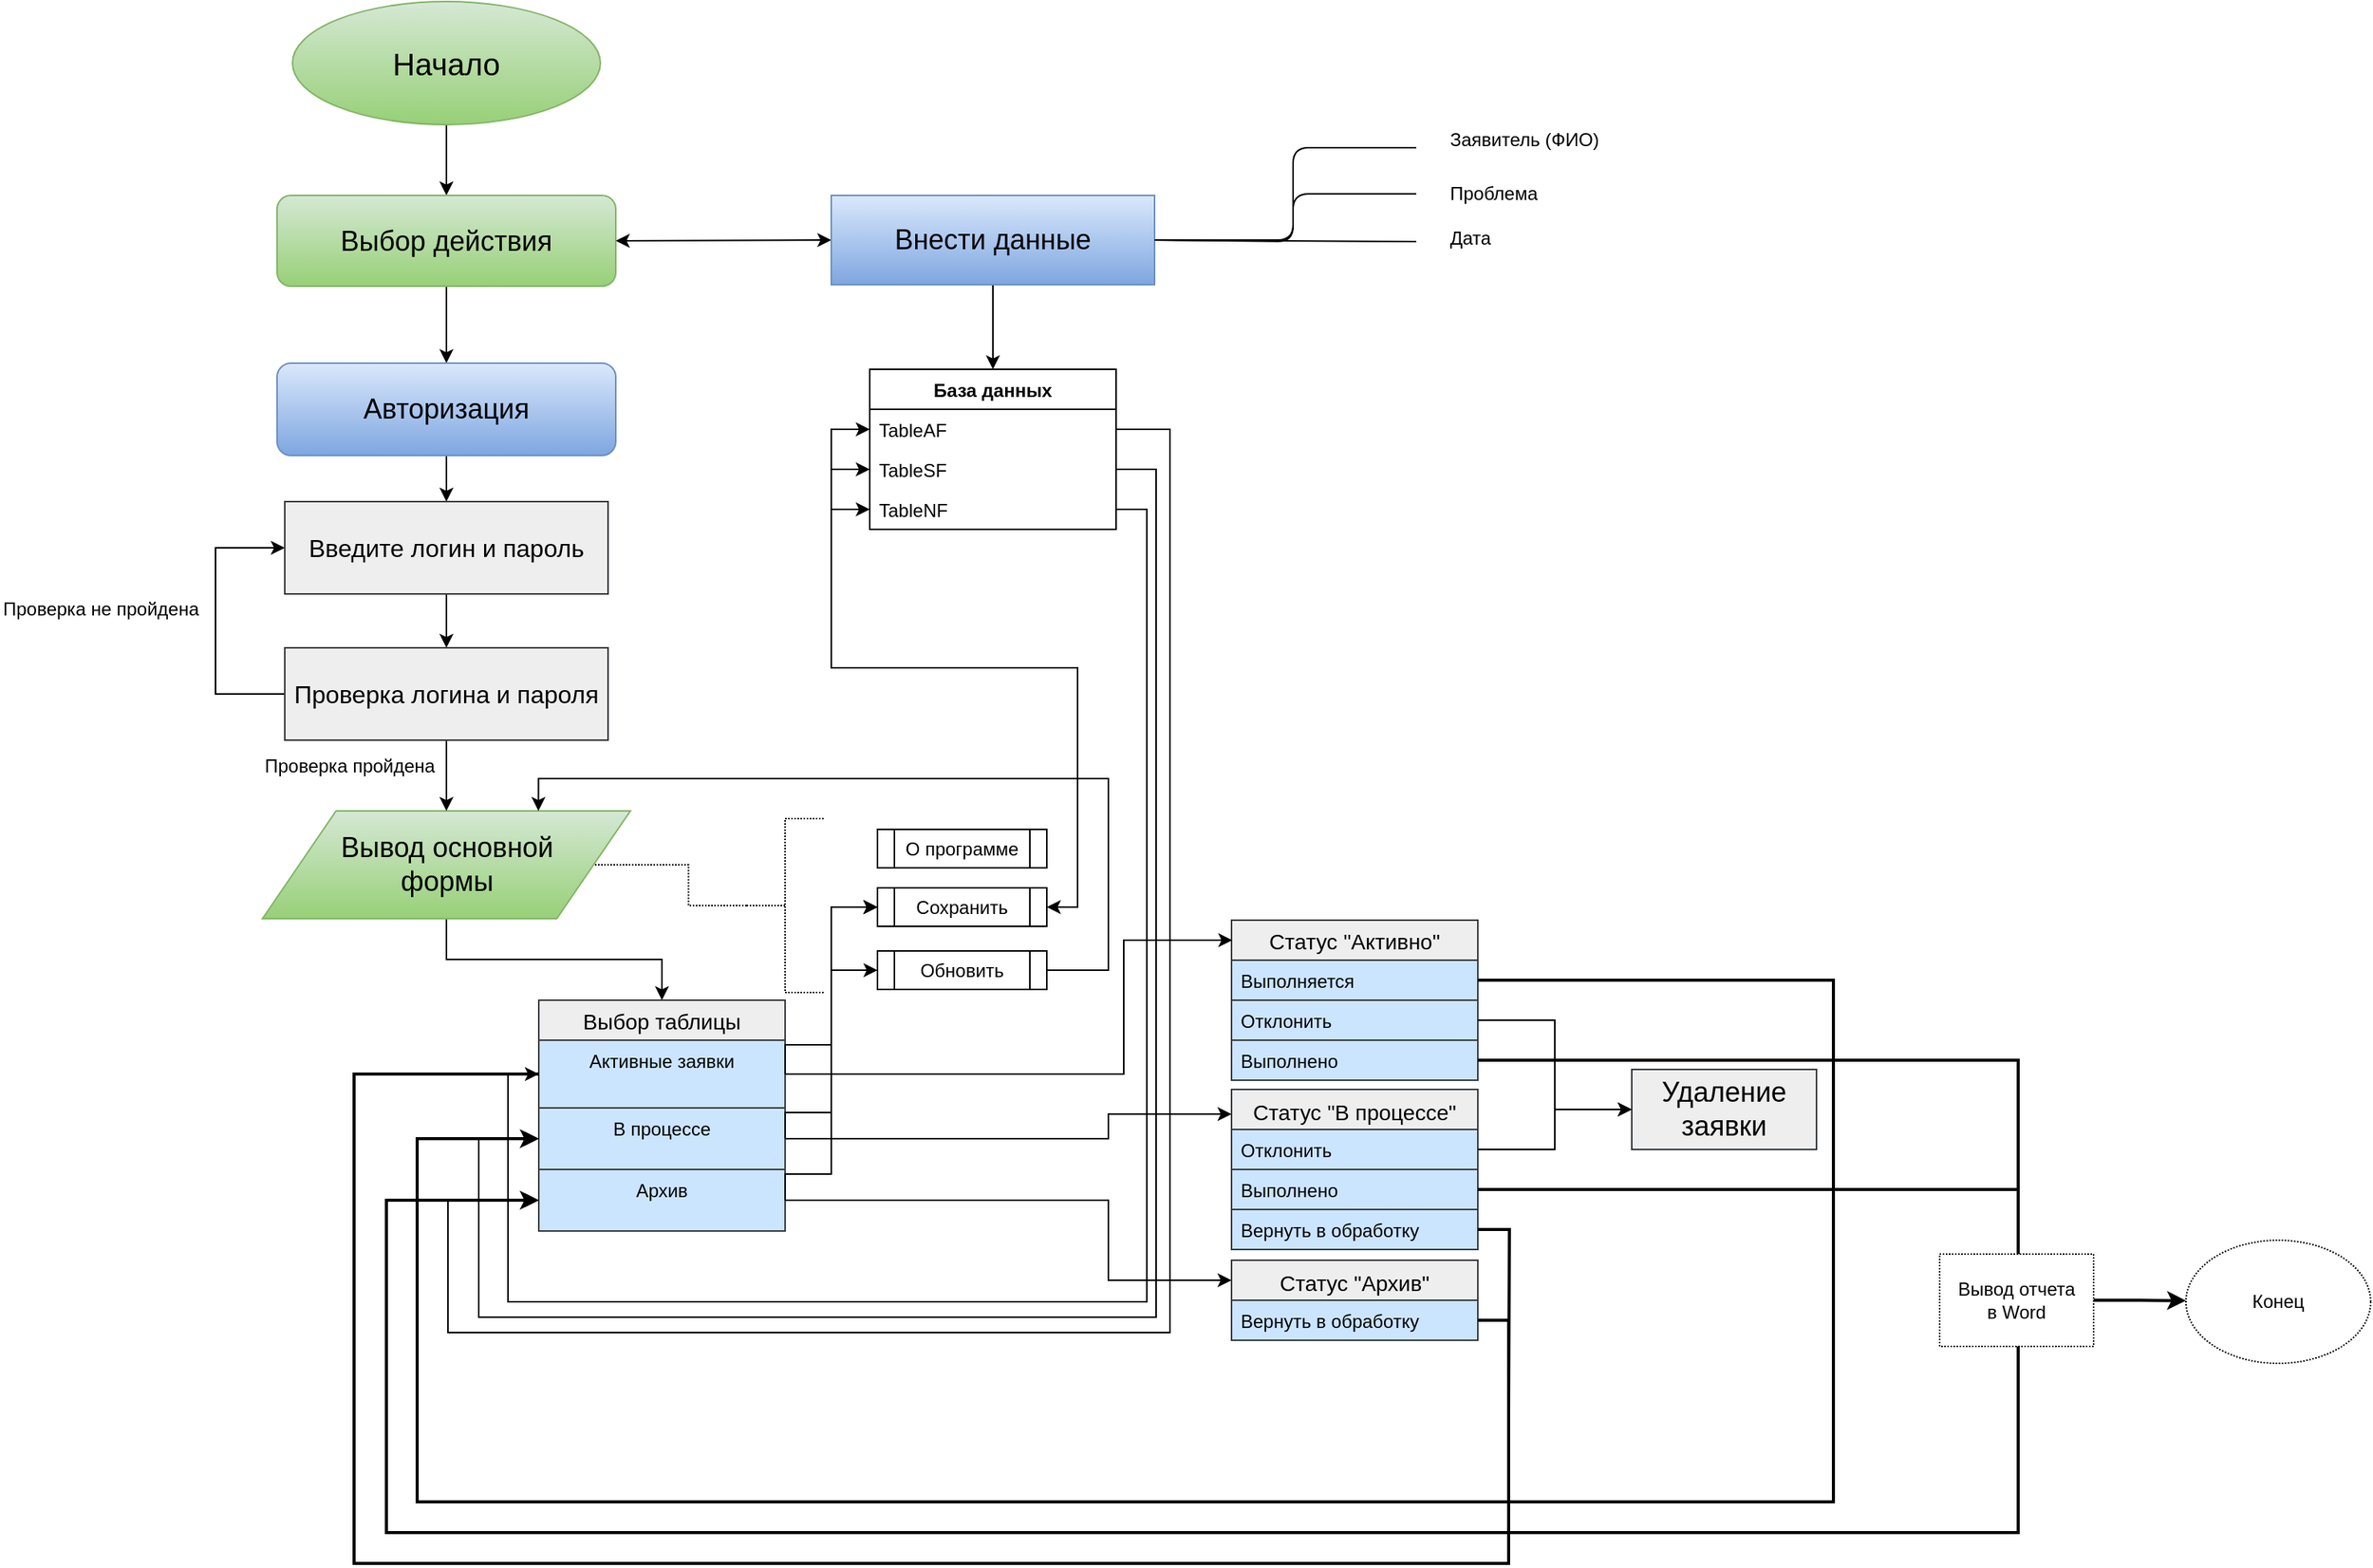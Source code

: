 <mxfile version="10.6.7" type="device"><diagram id="dej2TfiGKE3qt8pGRDCq" name="Page-1"><mxGraphModel dx="2496" dy="1422" grid="1" gridSize="10" guides="1" tooltips="1" connect="1" arrows="1" fold="1" page="1" pageScale="1" pageWidth="827" pageHeight="1169" math="0" shadow="0"><root><mxCell id="0"/><mxCell id="1" parent="0"/><mxCell id="k03VdzfrZENjksvDxaXQ-37" style="edgeStyle=orthogonalEdgeStyle;rounded=0;orthogonalLoop=1;jettySize=auto;html=1;entryX=0.5;entryY=0;entryDx=0;entryDy=0;" parent="1" source="o7rxu69AnZX5jrWFAT7h-3" target="k03VdzfrZENjksvDxaXQ-29" edge="1"><mxGeometry relative="1" as="geometry"/></mxCell><mxCell id="o7rxu69AnZX5jrWFAT7h-3" value="&lt;font style=&quot;font-size: 20px&quot;&gt;Начало&lt;/font&gt;&lt;br style=&quot;font-size: 20px&quot;&gt;" style="ellipse;whiteSpace=wrap;html=1;gradientColor=#97d077;fillColor=#d5e8d4;strokeColor=#82b366;" parent="1" vertex="1"><mxGeometry x="350" y="25" width="200" height="80" as="geometry"/></mxCell><mxCell id="k03VdzfrZENjksvDxaXQ-113" style="edgeStyle=orthogonalEdgeStyle;rounded=0;orthogonalLoop=1;jettySize=auto;html=1;exitX=0.5;exitY=1;exitDx=0;exitDy=0;entryX=0.5;entryY=0;entryDx=0;entryDy=0;fontSize=18;align=center;" parent="1" source="o7rxu69AnZX5jrWFAT7h-35" target="k03VdzfrZENjksvDxaXQ-108" edge="1"><mxGeometry relative="1" as="geometry"/></mxCell><mxCell id="o7rxu69AnZX5jrWFAT7h-35" value="&lt;font style=&quot;font-size: 18px&quot;&gt;Вывод основной&lt;br&gt;формы&lt;/font&gt;&lt;br style=&quot;font-size: 18px&quot;&gt;" style="shape=parallelogram;perimeter=parallelogramPerimeter;whiteSpace=wrap;html=1;fillColor=#d5e8d4;strokeColor=#82b366;gradientColor=#97d077;" parent="1" vertex="1"><mxGeometry x="330.5" y="551" width="239" height="70" as="geometry"/></mxCell><mxCell id="k03VdzfrZENjksvDxaXQ-48" style="edgeStyle=orthogonalEdgeStyle;rounded=0;orthogonalLoop=1;jettySize=auto;html=1;entryX=0.5;entryY=0;entryDx=0;entryDy=0;" parent="1" source="k03VdzfrZENjksvDxaXQ-29" target="k03VdzfrZENjksvDxaXQ-47" edge="1"><mxGeometry relative="1" as="geometry"/></mxCell><mxCell id="k03VdzfrZENjksvDxaXQ-29" value="&lt;font size=&quot;4&quot;&gt;Выбор действия&lt;/font&gt;" style="rounded=1;whiteSpace=wrap;html=1;fillColor=#d5e8d4;strokeColor=#82b366;gradientColor=#97d077;" parent="1" vertex="1"><mxGeometry x="340" y="151" width="220" height="59" as="geometry"/></mxCell><mxCell id="k03VdzfrZENjksvDxaXQ-38" value="" style="endArrow=classic;startArrow=classic;html=1;exitX=1;exitY=0.5;exitDx=0;exitDy=0;entryX=0;entryY=0.5;entryDx=0;entryDy=0;" parent="1" source="k03VdzfrZENjksvDxaXQ-29" target="k03VdzfrZENjksvDxaXQ-39" edge="1"><mxGeometry width="50" height="50" relative="1" as="geometry"><mxPoint x="90" y="800" as="sourcePoint"/><mxPoint x="670" y="180" as="targetPoint"/></mxGeometry></mxCell><mxCell id="mzxejKVPgkvSkiDCYV9E-25" style="edgeStyle=orthogonalEdgeStyle;rounded=0;orthogonalLoop=1;jettySize=auto;html=1;exitX=0.5;exitY=1;exitDx=0;exitDy=0;entryX=0.5;entryY=0;entryDx=0;entryDy=0;" edge="1" parent="1" source="k03VdzfrZENjksvDxaXQ-39" target="mzxejKVPgkvSkiDCYV9E-8"><mxGeometry relative="1" as="geometry"/></mxCell><mxCell id="k03VdzfrZENjksvDxaXQ-39" value="&lt;font style=&quot;font-size: 18px&quot;&gt;Внести данные&lt;/font&gt;" style="rounded=0;whiteSpace=wrap;html=1;gradientColor=#7ea6e0;fillColor=#dae8fc;strokeColor=#6c8ebf;" parent="1" vertex="1"><mxGeometry x="700" y="151" width="210" height="58" as="geometry"/></mxCell><mxCell id="k03VdzfrZENjksvDxaXQ-41" value="" style="endArrow=none;html=1;entryX=1;entryY=0.5;entryDx=0;entryDy=0;" parent="1" target="k03VdzfrZENjksvDxaXQ-39" edge="1"><mxGeometry width="50" height="50" relative="1" as="geometry"><mxPoint x="1080" y="120" as="sourcePoint"/><mxPoint x="140" y="750" as="targetPoint"/><Array as="points"><mxPoint x="1000" y="120"/><mxPoint x="1000" y="181"/></Array></mxGeometry></mxCell><mxCell id="k03VdzfrZENjksvDxaXQ-42" value="Заявитель (ФИО)&lt;br&gt;" style="text;html=1;resizable=0;points=[];autosize=1;align=left;verticalAlign=top;spacingTop=-4;" parent="1" vertex="1"><mxGeometry x="1100" y="105" width="110" height="20" as="geometry"/></mxCell><mxCell id="k03VdzfrZENjksvDxaXQ-43" value="Проблема&lt;br&gt;" style="text;html=1;resizable=0;points=[];autosize=1;align=left;verticalAlign=top;spacingTop=-4;" parent="1" vertex="1"><mxGeometry x="1100" y="140" width="70" height="20" as="geometry"/></mxCell><mxCell id="k03VdzfrZENjksvDxaXQ-44" value="Дата&lt;br&gt;" style="text;html=1;resizable=0;points=[];autosize=1;align=left;verticalAlign=top;spacingTop=-4;" parent="1" vertex="1"><mxGeometry x="1100" y="169" width="40" height="20" as="geometry"/></mxCell><mxCell id="k03VdzfrZENjksvDxaXQ-45" value="" style="endArrow=none;html=1;entryX=1;entryY=0.5;entryDx=0;entryDy=0;" parent="1" target="k03VdzfrZENjksvDxaXQ-39" edge="1"><mxGeometry width="50" height="50" relative="1" as="geometry"><mxPoint x="1080" y="150" as="sourcePoint"/><mxPoint x="140" y="750" as="targetPoint"/><Array as="points"><mxPoint x="1000" y="150"/><mxPoint x="1000" y="180"/></Array></mxGeometry></mxCell><mxCell id="k03VdzfrZENjksvDxaXQ-46" value="" style="endArrow=none;html=1;entryX=1;entryY=0.5;entryDx=0;entryDy=0;" parent="1" target="k03VdzfrZENjksvDxaXQ-39" edge="1"><mxGeometry width="50" height="50" relative="1" as="geometry"><mxPoint x="1080" y="181" as="sourcePoint"/><mxPoint x="150.0" y="760" as="targetPoint"/><Array as="points"/></mxGeometry></mxCell><mxCell id="k03VdzfrZENjksvDxaXQ-55" style="edgeStyle=orthogonalEdgeStyle;rounded=0;orthogonalLoop=1;jettySize=auto;html=1;entryX=0.5;entryY=0;entryDx=0;entryDy=0;" parent="1" source="k03VdzfrZENjksvDxaXQ-47" target="k03VdzfrZENjksvDxaXQ-49" edge="1"><mxGeometry relative="1" as="geometry"><Array as="points"/></mxGeometry></mxCell><mxCell id="k03VdzfrZENjksvDxaXQ-47" value="&lt;font style=&quot;font-size: 18px&quot;&gt;Авторизация&lt;/font&gt;&lt;br style=&quot;font-size: 18px&quot;&gt;" style="rounded=1;whiteSpace=wrap;html=1;fillColor=#dae8fc;strokeColor=#6c8ebf;gradientColor=#7ea6e0;" parent="1" vertex="1"><mxGeometry x="340" y="260" width="220" height="60" as="geometry"/></mxCell><mxCell id="k03VdzfrZENjksvDxaXQ-61" style="edgeStyle=orthogonalEdgeStyle;rounded=0;orthogonalLoop=1;jettySize=auto;html=1;entryX=0.5;entryY=0;entryDx=0;entryDy=0;" parent="1" source="k03VdzfrZENjksvDxaXQ-49" target="k03VdzfrZENjksvDxaXQ-60" edge="1"><mxGeometry relative="1" as="geometry"/></mxCell><mxCell id="k03VdzfrZENjksvDxaXQ-49" value="&lt;font style=&quot;font-size: 16px&quot;&gt;Введите логин и пароль&lt;/font&gt;" style="rounded=0;whiteSpace=wrap;html=1;fillColor=#eeeeee;strokeColor=#36393d;" parent="1" vertex="1"><mxGeometry x="345" y="350" width="210" height="60" as="geometry"/></mxCell><mxCell id="k03VdzfrZENjksvDxaXQ-62" style="edgeStyle=orthogonalEdgeStyle;rounded=0;orthogonalLoop=1;jettySize=auto;html=1;exitX=0.5;exitY=1;exitDx=0;exitDy=0;entryX=0.5;entryY=0;entryDx=0;entryDy=0;" parent="1" source="k03VdzfrZENjksvDxaXQ-60" target="o7rxu69AnZX5jrWFAT7h-35" edge="1"><mxGeometry relative="1" as="geometry"><mxPoint x="450" y="550" as="targetPoint"/></mxGeometry></mxCell><mxCell id="k03VdzfrZENjksvDxaXQ-63" style="edgeStyle=orthogonalEdgeStyle;rounded=0;orthogonalLoop=1;jettySize=auto;html=1;exitX=0;exitY=0.5;exitDx=0;exitDy=0;entryX=0;entryY=0.5;entryDx=0;entryDy=0;" parent="1" source="k03VdzfrZENjksvDxaXQ-60" target="k03VdzfrZENjksvDxaXQ-49" edge="1"><mxGeometry relative="1" as="geometry"><mxPoint x="290" y="380" as="targetPoint"/><Array as="points"><mxPoint x="300" y="475"/><mxPoint x="300" y="380"/></Array></mxGeometry></mxCell><mxCell id="k03VdzfrZENjksvDxaXQ-60" value="&lt;font style=&quot;font-size: 16px&quot;&gt;Проверка логина и пароля&lt;/font&gt;" style="rounded=0;whiteSpace=wrap;html=1;fillColor=#eeeeee;strokeColor=#36393d;" parent="1" vertex="1"><mxGeometry x="345" y="445" width="210" height="60" as="geometry"/></mxCell><mxCell id="k03VdzfrZENjksvDxaXQ-64" value="Проверка пройдена&lt;br&gt;" style="text;html=1;resizable=0;points=[];autosize=1;align=left;verticalAlign=top;spacingTop=-4;" parent="1" vertex="1"><mxGeometry x="330" y="512" width="130" height="20" as="geometry"/></mxCell><mxCell id="k03VdzfrZENjksvDxaXQ-65" value="Проверка не пройдена&lt;br&gt;" style="text;html=1;resizable=0;points=[];autosize=1;align=left;verticalAlign=top;spacingTop=-4;" parent="1" vertex="1"><mxGeometry x="160" y="410" width="140" height="20" as="geometry"/></mxCell><mxCell id="k03VdzfrZENjksvDxaXQ-108" value="Выбор таблицы" style="swimlane;fontStyle=0;childLayout=stackLayout;horizontal=1;startSize=26;fillColor=#eeeeee;horizontalStack=0;resizeParent=1;resizeParentMax=0;resizeLast=0;collapsible=1;marginBottom=0;swimlaneFillColor=#ffffff;align=center;fontSize=14;strokeColor=#36393d;" parent="1" vertex="1"><mxGeometry x="510" y="674" width="160" height="150" as="geometry"/></mxCell><mxCell id="k03VdzfrZENjksvDxaXQ-109" value="Активные заявки&#10;" style="text;strokeColor=#36393d;fillColor=#cce5ff;spacingLeft=4;spacingRight=4;overflow=hidden;rotatable=0;points=[[0,0.5],[1,0.5]];portConstraint=eastwest;fontSize=12;align=center;" parent="k03VdzfrZENjksvDxaXQ-108" vertex="1"><mxGeometry y="26" width="160" height="44" as="geometry"/></mxCell><mxCell id="k03VdzfrZENjksvDxaXQ-110" value="В процессе&#10;" style="text;strokeColor=#36393d;fillColor=#cce5ff;spacingLeft=4;spacingRight=4;overflow=hidden;rotatable=0;points=[[0,0.5],[1,0.5]];portConstraint=eastwest;fontSize=12;align=center;" parent="k03VdzfrZENjksvDxaXQ-108" vertex="1"><mxGeometry y="70" width="160" height="40" as="geometry"/></mxCell><mxCell id="k03VdzfrZENjksvDxaXQ-111" value="Архив&#10;" style="text;strokeColor=#36393d;fillColor=#cce5ff;spacingLeft=4;spacingRight=4;overflow=hidden;rotatable=0;points=[[0,0.5],[1,0.5]];portConstraint=eastwest;fontSize=12;align=center;" parent="k03VdzfrZENjksvDxaXQ-108" vertex="1"><mxGeometry y="110" width="160" height="40" as="geometry"/></mxCell><mxCell id="k03VdzfrZENjksvDxaXQ-158" value="Статус &quot;Активно&quot;" style="swimlane;fontStyle=0;childLayout=stackLayout;horizontal=1;startSize=26;fillColor=#eeeeee;horizontalStack=0;resizeParent=1;resizeParentMax=0;resizeLast=0;collapsible=1;marginBottom=0;swimlaneFillColor=#ffffff;align=center;fontSize=14;strokeColor=#36393d;" parent="1" vertex="1"><mxGeometry x="960" y="622" width="160" height="104" as="geometry"/></mxCell><mxCell id="k03VdzfrZENjksvDxaXQ-159" value="Выполняется&#10;" style="text;strokeColor=#36393d;fillColor=#cce5ff;spacingLeft=4;spacingRight=4;overflow=hidden;rotatable=0;points=[[0,0.5],[1,0.5]];portConstraint=eastwest;fontSize=12;" parent="k03VdzfrZENjksvDxaXQ-158" vertex="1"><mxGeometry y="26" width="160" height="26" as="geometry"/></mxCell><mxCell id="k03VdzfrZENjksvDxaXQ-160" value="Отклонить" style="text;strokeColor=#36393d;fillColor=#cce5ff;spacingLeft=4;spacingRight=4;overflow=hidden;rotatable=0;points=[[0,0.5],[1,0.5]];portConstraint=eastwest;fontSize=12;" parent="k03VdzfrZENjksvDxaXQ-158" vertex="1"><mxGeometry y="52" width="160" height="26" as="geometry"/></mxCell><mxCell id="k03VdzfrZENjksvDxaXQ-161" value="Выполнено&#10;" style="text;strokeColor=#36393d;fillColor=#cce5ff;spacingLeft=4;spacingRight=4;overflow=hidden;rotatable=0;points=[[0,0.5],[1,0.5]];portConstraint=eastwest;fontSize=12;" parent="k03VdzfrZENjksvDxaXQ-158" vertex="1"><mxGeometry y="78" width="160" height="26" as="geometry"/></mxCell><mxCell id="k03VdzfrZENjksvDxaXQ-165" value="Статус &quot;В процессе&quot;" style="swimlane;fontStyle=0;childLayout=stackLayout;horizontal=1;startSize=26;fillColor=#eeeeee;horizontalStack=0;resizeParent=1;resizeParentMax=0;resizeLast=0;collapsible=1;marginBottom=0;swimlaneFillColor=#ffffff;align=center;fontSize=14;strokeColor=#36393d;verticalAlign=top;" parent="1" vertex="1"><mxGeometry x="960" y="732" width="160" height="104" as="geometry"/></mxCell><mxCell id="k03VdzfrZENjksvDxaXQ-167" value="Отклонить" style="text;strokeColor=#36393d;fillColor=#cce5ff;spacingLeft=4;spacingRight=4;overflow=hidden;rotatable=0;points=[[0,0.5],[1,0.5]];portConstraint=eastwest;fontSize=12;" parent="k03VdzfrZENjksvDxaXQ-165" vertex="1"><mxGeometry y="26" width="160" height="26" as="geometry"/></mxCell><mxCell id="k03VdzfrZENjksvDxaXQ-168" value="Выполнено&#10;" style="text;strokeColor=#36393d;fillColor=#cce5ff;spacingLeft=4;spacingRight=4;overflow=hidden;rotatable=0;points=[[0,0.5],[1,0.5]];portConstraint=eastwest;fontSize=12;" parent="k03VdzfrZENjksvDxaXQ-165" vertex="1"><mxGeometry y="52" width="160" height="26" as="geometry"/></mxCell><mxCell id="k03VdzfrZENjksvDxaXQ-166" value="Вернуть в обработку" style="text;strokeColor=#36393d;fillColor=#cce5ff;spacingLeft=4;spacingRight=4;overflow=hidden;rotatable=0;points=[[0,0.5],[1,0.5]];portConstraint=eastwest;fontSize=12;" parent="k03VdzfrZENjksvDxaXQ-165" vertex="1"><mxGeometry y="78" width="160" height="26" as="geometry"/></mxCell><mxCell id="k03VdzfrZENjksvDxaXQ-179" value="Удаление заявки&lt;br&gt;" style="rounded=0;whiteSpace=wrap;html=1;fontSize=18;align=center;fillColor=#eeeeee;strokeColor=#36393d;" parent="1" vertex="1"><mxGeometry x="1220" y="719" width="120" height="52" as="geometry"/></mxCell><mxCell id="mzxejKVPgkvSkiDCYV9E-8" value="База данных" style="swimlane;fontStyle=1;align=center;verticalAlign=top;childLayout=stackLayout;horizontal=1;startSize=26;horizontalStack=0;resizeParent=1;resizeParentMax=0;resizeLast=0;collapsible=1;marginBottom=0;" vertex="1" parent="1"><mxGeometry x="725" y="264" width="160" height="104" as="geometry"/></mxCell><mxCell id="mzxejKVPgkvSkiDCYV9E-13" value="TableAF" style="text;strokeColor=none;fillColor=none;align=left;verticalAlign=top;spacingLeft=4;spacingRight=4;overflow=hidden;rotatable=0;points=[[0,0.5],[1,0.5]];portConstraint=eastwest;" vertex="1" parent="mzxejKVPgkvSkiDCYV9E-8"><mxGeometry y="26" width="160" height="26" as="geometry"/></mxCell><mxCell id="mzxejKVPgkvSkiDCYV9E-11" value="TableSF" style="text;strokeColor=none;fillColor=none;align=left;verticalAlign=top;spacingLeft=4;spacingRight=4;overflow=hidden;rotatable=0;points=[[0,0.5],[1,0.5]];portConstraint=eastwest;" vertex="1" parent="mzxejKVPgkvSkiDCYV9E-8"><mxGeometry y="52" width="160" height="26" as="geometry"/></mxCell><mxCell id="mzxejKVPgkvSkiDCYV9E-9" value="TableNF" style="text;strokeColor=none;fillColor=none;align=left;verticalAlign=top;spacingLeft=4;spacingRight=4;overflow=hidden;rotatable=0;points=[[0,0.5],[1,0.5]];portConstraint=eastwest;" vertex="1" parent="mzxejKVPgkvSkiDCYV9E-8"><mxGeometry y="78" width="160" height="26" as="geometry"/></mxCell><mxCell id="mzxejKVPgkvSkiDCYV9E-35" style="edgeStyle=orthogonalEdgeStyle;rounded=0;orthogonalLoop=1;jettySize=auto;html=1;exitX=1;exitY=0.5;exitDx=0;exitDy=0;entryX=0;entryY=0.5;entryDx=0;entryDy=0;startArrow=classic;startFill=1;endArrow=classic;endFill=1;" edge="1" parent="1" source="mzxejKVPgkvSkiDCYV9E-21" target="mzxejKVPgkvSkiDCYV9E-13"><mxGeometry relative="1" as="geometry"><Array as="points"><mxPoint x="860" y="614"/><mxPoint x="860" y="458"/><mxPoint x="700" y="458"/><mxPoint x="700" y="303"/></Array></mxGeometry></mxCell><mxCell id="mzxejKVPgkvSkiDCYV9E-21" value="Сохранить" style="shape=process;whiteSpace=wrap;html=1;backgroundOutline=1;" vertex="1" parent="1"><mxGeometry x="730" y="601" width="110" height="25" as="geometry"/></mxCell><mxCell id="mzxejKVPgkvSkiDCYV9E-34" style="edgeStyle=orthogonalEdgeStyle;rounded=0;orthogonalLoop=1;jettySize=auto;html=1;exitX=0;exitY=0.5;exitDx=0;exitDy=0;startArrow=classic;startFill=1;endArrow=none;endFill=0;" edge="1" parent="1" source="mzxejKVPgkvSkiDCYV9E-22"><mxGeometry relative="1" as="geometry"><mxPoint x="700" y="654.4" as="targetPoint"/></mxGeometry></mxCell><mxCell id="mzxejKVPgkvSkiDCYV9E-42" style="edgeStyle=orthogonalEdgeStyle;rounded=0;orthogonalLoop=1;jettySize=auto;html=1;exitX=1;exitY=0.5;exitDx=0;exitDy=0;startArrow=none;startFill=0;endArrow=classic;endFill=1;entryX=0.75;entryY=0;entryDx=0;entryDy=0;" edge="1" parent="1" source="mzxejKVPgkvSkiDCYV9E-22" target="o7rxu69AnZX5jrWFAT7h-35"><mxGeometry relative="1" as="geometry"><mxPoint x="530" y="540" as="targetPoint"/><Array as="points"><mxPoint x="880" y="655"/><mxPoint x="880" y="530"/><mxPoint x="510" y="530"/></Array></mxGeometry></mxCell><mxCell id="mzxejKVPgkvSkiDCYV9E-22" value="Обновить" style="shape=process;whiteSpace=wrap;html=1;backgroundOutline=1;" vertex="1" parent="1"><mxGeometry x="730" y="642" width="110" height="25" as="geometry"/></mxCell><mxCell id="mzxejKVPgkvSkiDCYV9E-23" value="О программе" style="shape=process;whiteSpace=wrap;html=1;backgroundOutline=1;" vertex="1" parent="1"><mxGeometry x="730" y="563" width="110" height="25" as="geometry"/></mxCell><mxCell id="mzxejKVPgkvSkiDCYV9E-31" style="edgeStyle=orthogonalEdgeStyle;rounded=0;orthogonalLoop=1;jettySize=auto;html=1;exitX=1;exitY=0.5;exitDx=0;exitDy=0;entryX=0;entryY=0.5;entryDx=0;entryDy=0;" edge="1" parent="1" source="k03VdzfrZENjksvDxaXQ-109" target="mzxejKVPgkvSkiDCYV9E-21"><mxGeometry relative="1" as="geometry"><mxPoint x="700" y="580" as="targetPoint"/><Array as="points"><mxPoint x="670" y="703"/><mxPoint x="700" y="703"/><mxPoint x="700" y="614"/></Array></mxGeometry></mxCell><mxCell id="mzxejKVPgkvSkiDCYV9E-32" style="edgeStyle=orthogonalEdgeStyle;rounded=0;orthogonalLoop=1;jettySize=auto;html=1;exitX=1;exitY=0.5;exitDx=0;exitDy=0;entryX=0;entryY=0.5;entryDx=0;entryDy=0;" edge="1" parent="1" source="k03VdzfrZENjksvDxaXQ-110" target="mzxejKVPgkvSkiDCYV9E-21"><mxGeometry relative="1" as="geometry"><mxPoint x="710" y="590" as="targetPoint"/><Array as="points"><mxPoint x="670" y="747"/><mxPoint x="700" y="747"/><mxPoint x="700" y="614"/></Array></mxGeometry></mxCell><mxCell id="mzxejKVPgkvSkiDCYV9E-33" style="edgeStyle=orthogonalEdgeStyle;rounded=0;orthogonalLoop=1;jettySize=auto;html=1;exitX=1;exitY=0.5;exitDx=0;exitDy=0;entryX=0;entryY=0.5;entryDx=0;entryDy=0;" edge="1" parent="1" source="k03VdzfrZENjksvDxaXQ-111" target="mzxejKVPgkvSkiDCYV9E-21"><mxGeometry relative="1" as="geometry"><mxPoint x="710" y="600" as="targetPoint"/><Array as="points"><mxPoint x="670" y="787"/><mxPoint x="700" y="787"/><mxPoint x="700" y="614"/></Array></mxGeometry></mxCell><mxCell id="mzxejKVPgkvSkiDCYV9E-37" style="edgeStyle=orthogonalEdgeStyle;rounded=0;orthogonalLoop=1;jettySize=auto;html=1;exitX=0;exitY=0.5;exitDx=0;exitDy=0;startArrow=classic;startFill=1;endArrow=none;endFill=0;" edge="1" parent="1" source="mzxejKVPgkvSkiDCYV9E-11"><mxGeometry relative="1" as="geometry"><mxPoint x="700" y="329.2" as="targetPoint"/></mxGeometry></mxCell><mxCell id="mzxejKVPgkvSkiDCYV9E-38" style="edgeStyle=orthogonalEdgeStyle;rounded=0;orthogonalLoop=1;jettySize=auto;html=1;exitX=0;exitY=0.5;exitDx=0;exitDy=0;startArrow=classic;startFill=1;endArrow=none;endFill=0;" edge="1" parent="1" source="mzxejKVPgkvSkiDCYV9E-9"><mxGeometry relative="1" as="geometry"><mxPoint x="700" y="355.2" as="targetPoint"/></mxGeometry></mxCell><mxCell id="mzxejKVPgkvSkiDCYV9E-50" style="edgeStyle=orthogonalEdgeStyle;rounded=0;orthogonalLoop=1;jettySize=auto;html=1;exitX=0;exitY=0.5;exitDx=0;exitDy=0;exitPerimeter=0;entryX=1;entryY=0.5;entryDx=0;entryDy=0;startArrow=none;startFill=0;endArrow=none;endFill=0;dashed=1;dashPattern=1 1;" edge="1" parent="1" source="mzxejKVPgkvSkiDCYV9E-47" target="o7rxu69AnZX5jrWFAT7h-35"><mxGeometry relative="1" as="geometry"/></mxCell><mxCell id="mzxejKVPgkvSkiDCYV9E-47" value="" style="strokeWidth=1;html=1;shape=mxgraph.flowchart.annotation_2;align=left;pointerEvents=1;fillColor=none;dashed=1;dashPattern=1 1;" vertex="1" parent="1"><mxGeometry x="645" y="556" width="50" height="113" as="geometry"/></mxCell><mxCell id="mzxejKVPgkvSkiDCYV9E-53" style="edgeStyle=orthogonalEdgeStyle;rounded=0;orthogonalLoop=1;jettySize=auto;html=1;exitX=1;exitY=0.5;exitDx=0;exitDy=0;entryX=0;entryY=0.5;entryDx=0;entryDy=0;startArrow=none;startFill=0;endArrow=classic;endFill=1;" edge="1" parent="1" source="mzxejKVPgkvSkiDCYV9E-9" target="k03VdzfrZENjksvDxaXQ-109"><mxGeometry relative="1" as="geometry"><Array as="points"><mxPoint x="905" y="355"/><mxPoint x="905" y="870"/><mxPoint x="490" y="870"/><mxPoint x="490" y="722"/></Array></mxGeometry></mxCell><mxCell id="mzxejKVPgkvSkiDCYV9E-54" style="edgeStyle=orthogonalEdgeStyle;rounded=0;orthogonalLoop=1;jettySize=auto;html=1;exitX=1;exitY=0.5;exitDx=0;exitDy=0;entryX=0;entryY=0.5;entryDx=0;entryDy=0;startArrow=none;startFill=0;endArrow=classic;endFill=1;" edge="1" parent="1" source="mzxejKVPgkvSkiDCYV9E-11" target="k03VdzfrZENjksvDxaXQ-110"><mxGeometry relative="1" as="geometry"><Array as="points"><mxPoint x="911" y="329"/><mxPoint x="911" y="880"/><mxPoint x="471" y="880"/><mxPoint x="471" y="764"/></Array></mxGeometry></mxCell><mxCell id="mzxejKVPgkvSkiDCYV9E-55" style="edgeStyle=orthogonalEdgeStyle;rounded=0;orthogonalLoop=1;jettySize=auto;html=1;exitX=1;exitY=0.5;exitDx=0;exitDy=0;entryX=0;entryY=0.5;entryDx=0;entryDy=0;startArrow=none;startFill=0;endArrow=classic;endFill=1;" edge="1" parent="1" source="mzxejKVPgkvSkiDCYV9E-13" target="k03VdzfrZENjksvDxaXQ-111"><mxGeometry relative="1" as="geometry"><Array as="points"><mxPoint x="920" y="303"/><mxPoint x="920" y="890"/><mxPoint x="451" y="890"/><mxPoint x="451" y="804"/></Array></mxGeometry></mxCell><mxCell id="mzxejKVPgkvSkiDCYV9E-60" value="Статус &quot;Архив&quot;" style="swimlane;fontStyle=0;childLayout=stackLayout;horizontal=1;startSize=26;fillColor=#eeeeee;horizontalStack=0;resizeParent=1;resizeParentMax=0;resizeLast=0;collapsible=1;marginBottom=0;swimlaneFillColor=#ffffff;align=center;fontSize=14;strokeColor=#36393d;verticalAlign=top;" vertex="1" parent="1"><mxGeometry x="960" y="843" width="160" height="52" as="geometry"/></mxCell><mxCell id="mzxejKVPgkvSkiDCYV9E-63" value="Вернуть в обработку" style="text;strokeColor=#36393d;fillColor=#cce5ff;spacingLeft=4;spacingRight=4;overflow=hidden;rotatable=0;points=[[0,0.5],[1,0.5]];portConstraint=eastwest;fontSize=12;" vertex="1" parent="mzxejKVPgkvSkiDCYV9E-60"><mxGeometry y="26" width="160" height="26" as="geometry"/></mxCell><mxCell id="mzxejKVPgkvSkiDCYV9E-66" style="edgeStyle=orthogonalEdgeStyle;rounded=0;orthogonalLoop=1;jettySize=auto;html=1;exitX=1;exitY=0.5;exitDx=0;exitDy=0;entryX=0.003;entryY=0.125;entryDx=0;entryDy=0;entryPerimeter=0;startArrow=none;startFill=0;endArrow=classic;endFill=1;" edge="1" parent="1" source="k03VdzfrZENjksvDxaXQ-109" target="k03VdzfrZENjksvDxaXQ-158"><mxGeometry relative="1" as="geometry"><Array as="points"><mxPoint x="890" y="722"/><mxPoint x="890" y="635"/></Array></mxGeometry></mxCell><mxCell id="mzxejKVPgkvSkiDCYV9E-67" style="edgeStyle=orthogonalEdgeStyle;rounded=0;orthogonalLoop=1;jettySize=auto;html=1;exitX=1;exitY=0.5;exitDx=0;exitDy=0;startArrow=none;startFill=0;endArrow=classic;endFill=1;entryX=0;entryY=0.154;entryDx=0;entryDy=0;entryPerimeter=0;" edge="1" parent="1" source="k03VdzfrZENjksvDxaXQ-110" target="k03VdzfrZENjksvDxaXQ-165"><mxGeometry relative="1" as="geometry"><mxPoint x="940" y="730" as="targetPoint"/><Array as="points"><mxPoint x="880" y="764"/><mxPoint x="880" y="748"/></Array></mxGeometry></mxCell><mxCell id="mzxejKVPgkvSkiDCYV9E-68" style="edgeStyle=orthogonalEdgeStyle;rounded=0;orthogonalLoop=1;jettySize=auto;html=1;exitX=1;exitY=0.5;exitDx=0;exitDy=0;startArrow=none;startFill=0;endArrow=classic;endFill=1;entryX=0;entryY=0.25;entryDx=0;entryDy=0;" edge="1" parent="1" source="k03VdzfrZENjksvDxaXQ-111" target="mzxejKVPgkvSkiDCYV9E-60"><mxGeometry relative="1" as="geometry"><mxPoint x="950" y="900" as="targetPoint"/><Array as="points"><mxPoint x="880" y="804"/><mxPoint x="880" y="856"/></Array></mxGeometry></mxCell><mxCell id="mzxejKVPgkvSkiDCYV9E-69" style="edgeStyle=orthogonalEdgeStyle;rounded=0;orthogonalLoop=1;jettySize=auto;html=1;exitX=1;exitY=0.5;exitDx=0;exitDy=0;entryX=0;entryY=0.5;entryDx=0;entryDy=0;startArrow=none;startFill=0;endArrow=classic;endFill=1;" edge="1" parent="1" source="k03VdzfrZENjksvDxaXQ-160" target="k03VdzfrZENjksvDxaXQ-179"><mxGeometry relative="1" as="geometry"/></mxCell><mxCell id="mzxejKVPgkvSkiDCYV9E-70" style="edgeStyle=orthogonalEdgeStyle;rounded=0;orthogonalLoop=1;jettySize=auto;html=1;exitX=1;exitY=0.5;exitDx=0;exitDy=0;entryX=0;entryY=0.5;entryDx=0;entryDy=0;startArrow=none;startFill=0;endArrow=classic;endFill=1;" edge="1" parent="1" source="k03VdzfrZENjksvDxaXQ-167" target="k03VdzfrZENjksvDxaXQ-179"><mxGeometry relative="1" as="geometry"/></mxCell><mxCell id="mzxejKVPgkvSkiDCYV9E-71" style="edgeStyle=orthogonalEdgeStyle;rounded=0;orthogonalLoop=1;jettySize=auto;html=1;exitX=1;exitY=0.5;exitDx=0;exitDy=0;entryX=0;entryY=0.5;entryDx=0;entryDy=0;startArrow=none;startFill=0;endArrow=classic;endFill=1;strokeWidth=2;" edge="1" parent="1" source="k03VdzfrZENjksvDxaXQ-159" target="k03VdzfrZENjksvDxaXQ-110"><mxGeometry relative="1" as="geometry"><Array as="points"><mxPoint x="1351" y="661"/><mxPoint x="1351" y="1000"/><mxPoint x="431" y="1000"/><mxPoint x="431" y="764"/></Array></mxGeometry></mxCell><mxCell id="mzxejKVPgkvSkiDCYV9E-72" style="edgeStyle=orthogonalEdgeStyle;rounded=0;orthogonalLoop=1;jettySize=auto;html=1;exitX=1;exitY=0.5;exitDx=0;exitDy=0;entryX=0;entryY=0.5;entryDx=0;entryDy=0;startArrow=none;startFill=0;endArrow=classic;endFill=1;strokeWidth=2;" edge="1" parent="1" source="k03VdzfrZENjksvDxaXQ-161" target="k03VdzfrZENjksvDxaXQ-111"><mxGeometry relative="1" as="geometry"><Array as="points"><mxPoint x="1471" y="713"/><mxPoint x="1471" y="1020"/><mxPoint x="411" y="1020"/><mxPoint x="411" y="804"/></Array></mxGeometry></mxCell><mxCell id="mzxejKVPgkvSkiDCYV9E-80" style="edgeStyle=orthogonalEdgeStyle;rounded=0;orthogonalLoop=1;jettySize=auto;html=1;exitX=1;exitY=0.5;exitDx=0;exitDy=0;startArrow=none;startFill=0;endArrow=classic;endFill=1;strokeWidth=2;" edge="1" parent="1" source="mzxejKVPgkvSkiDCYV9E-73"><mxGeometry relative="1" as="geometry"><mxPoint x="1580" y="869.286" as="targetPoint"/></mxGeometry></mxCell><mxCell id="mzxejKVPgkvSkiDCYV9E-73" value="" style="text;html=1;strokeColor=#000000;fillColor=#ffffff;align=center;verticalAlign=middle;whiteSpace=wrap;rounded=0;dashed=1;dashPattern=1 1;fontFamily=Helvetica;fontSize=12;fontColor=#000000;strokeWidth=1;" vertex="1" parent="1"><mxGeometry x="1420" y="839" width="100" height="60" as="geometry"/></mxCell><mxCell id="mzxejKVPgkvSkiDCYV9E-76" value="Вывод отчета в Word" style="text;html=1;strokeColor=none;fillColor=none;align=center;verticalAlign=middle;whiteSpace=wrap;rounded=0;dashed=1;dashPattern=1 1;" vertex="1" parent="1"><mxGeometry x="1430" y="859" width="80" height="20" as="geometry"/></mxCell><mxCell id="mzxejKVPgkvSkiDCYV9E-78" style="edgeStyle=orthogonalEdgeStyle;rounded=0;orthogonalLoop=1;jettySize=auto;html=1;exitX=1;exitY=0.5;exitDx=0;exitDy=0;entryX=0;entryY=0.5;entryDx=0;entryDy=0;startArrow=none;startFill=0;endArrow=none;endFill=0;strokeWidth=2;" edge="1" parent="1" source="mzxejKVPgkvSkiDCYV9E-63" target="k03VdzfrZENjksvDxaXQ-109"><mxGeometry relative="1" as="geometry"><Array as="points"><mxPoint x="1140" y="882"/><mxPoint x="1140" y="1040"/><mxPoint x="390" y="1040"/><mxPoint x="390" y="722"/></Array></mxGeometry></mxCell><mxCell id="mzxejKVPgkvSkiDCYV9E-79" style="edgeStyle=orthogonalEdgeStyle;rounded=0;orthogonalLoop=1;jettySize=auto;html=1;exitX=1;exitY=0.5;exitDx=0;exitDy=0;startArrow=none;startFill=0;endArrow=none;endFill=0;strokeWidth=2;" edge="1" parent="1" source="k03VdzfrZENjksvDxaXQ-166"><mxGeometry relative="1" as="geometry"><mxPoint x="1140" y="940" as="targetPoint"/></mxGeometry></mxCell><mxCell id="mzxejKVPgkvSkiDCYV9E-81" value="Конец" style="ellipse;whiteSpace=wrap;html=1;dashed=1;dashPattern=1 1;strokeWidth=1;fillColor=#ffffff;align=center;" vertex="1" parent="1"><mxGeometry x="1580" y="830" width="120" height="80" as="geometry"/></mxCell><mxCell id="mzxejKVPgkvSkiDCYV9E-82" style="edgeStyle=orthogonalEdgeStyle;rounded=0;orthogonalLoop=1;jettySize=auto;html=1;exitX=1;exitY=0.5;exitDx=0;exitDy=0;startArrow=none;startFill=0;endArrow=none;endFill=0;strokeWidth=2;" edge="1" parent="1" source="k03VdzfrZENjksvDxaXQ-168"><mxGeometry relative="1" as="geometry"><mxPoint x="1470" y="797" as="targetPoint"/></mxGeometry></mxCell></root></mxGraphModel></diagram></mxfile>